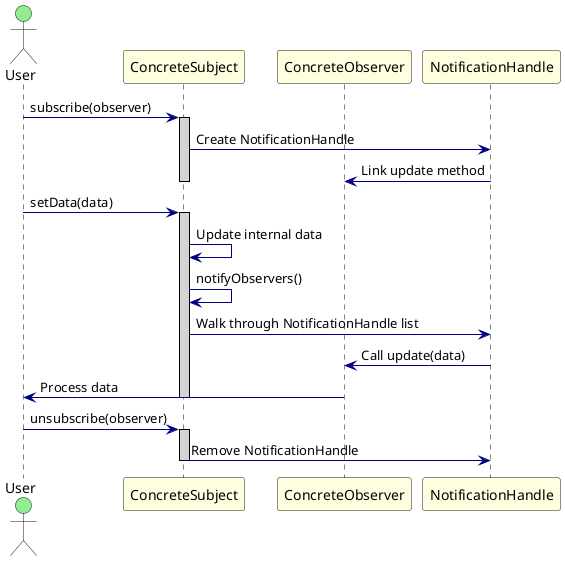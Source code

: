 @startuml SequenceDiagram

skinparam sequence {
    ActorBackgroundColor LightGreen
    ParticipantBackgroundColor LightYellow
    LifeLineBorderColor Black
    LifeLineBackgroundColor LightGray
    ArrowColor Navy
}

actor User
participant "ConcreteSubject" as Subject
participant "ConcreteObserver" as Observer
participant "NotificationHandle" as Handle

User -> Subject : subscribe(observer)
activate Subject
Subject -> Handle : Create NotificationHandle
Handle -> Observer : Link update method
deactivate Subject

User -> Subject : setData(data)
activate Subject
Subject -> Subject : Update internal data
Subject -> Subject : notifyObservers()
Subject -> Handle : Walk through NotificationHandle list
Handle -> Observer : Call update(data)
Observer -> User : Process data
deactivate Subject

User -> Subject : unsubscribe(observer)
activate Subject
Subject -> Handle : Remove NotificationHandle
deactivate Subject

@enduml
